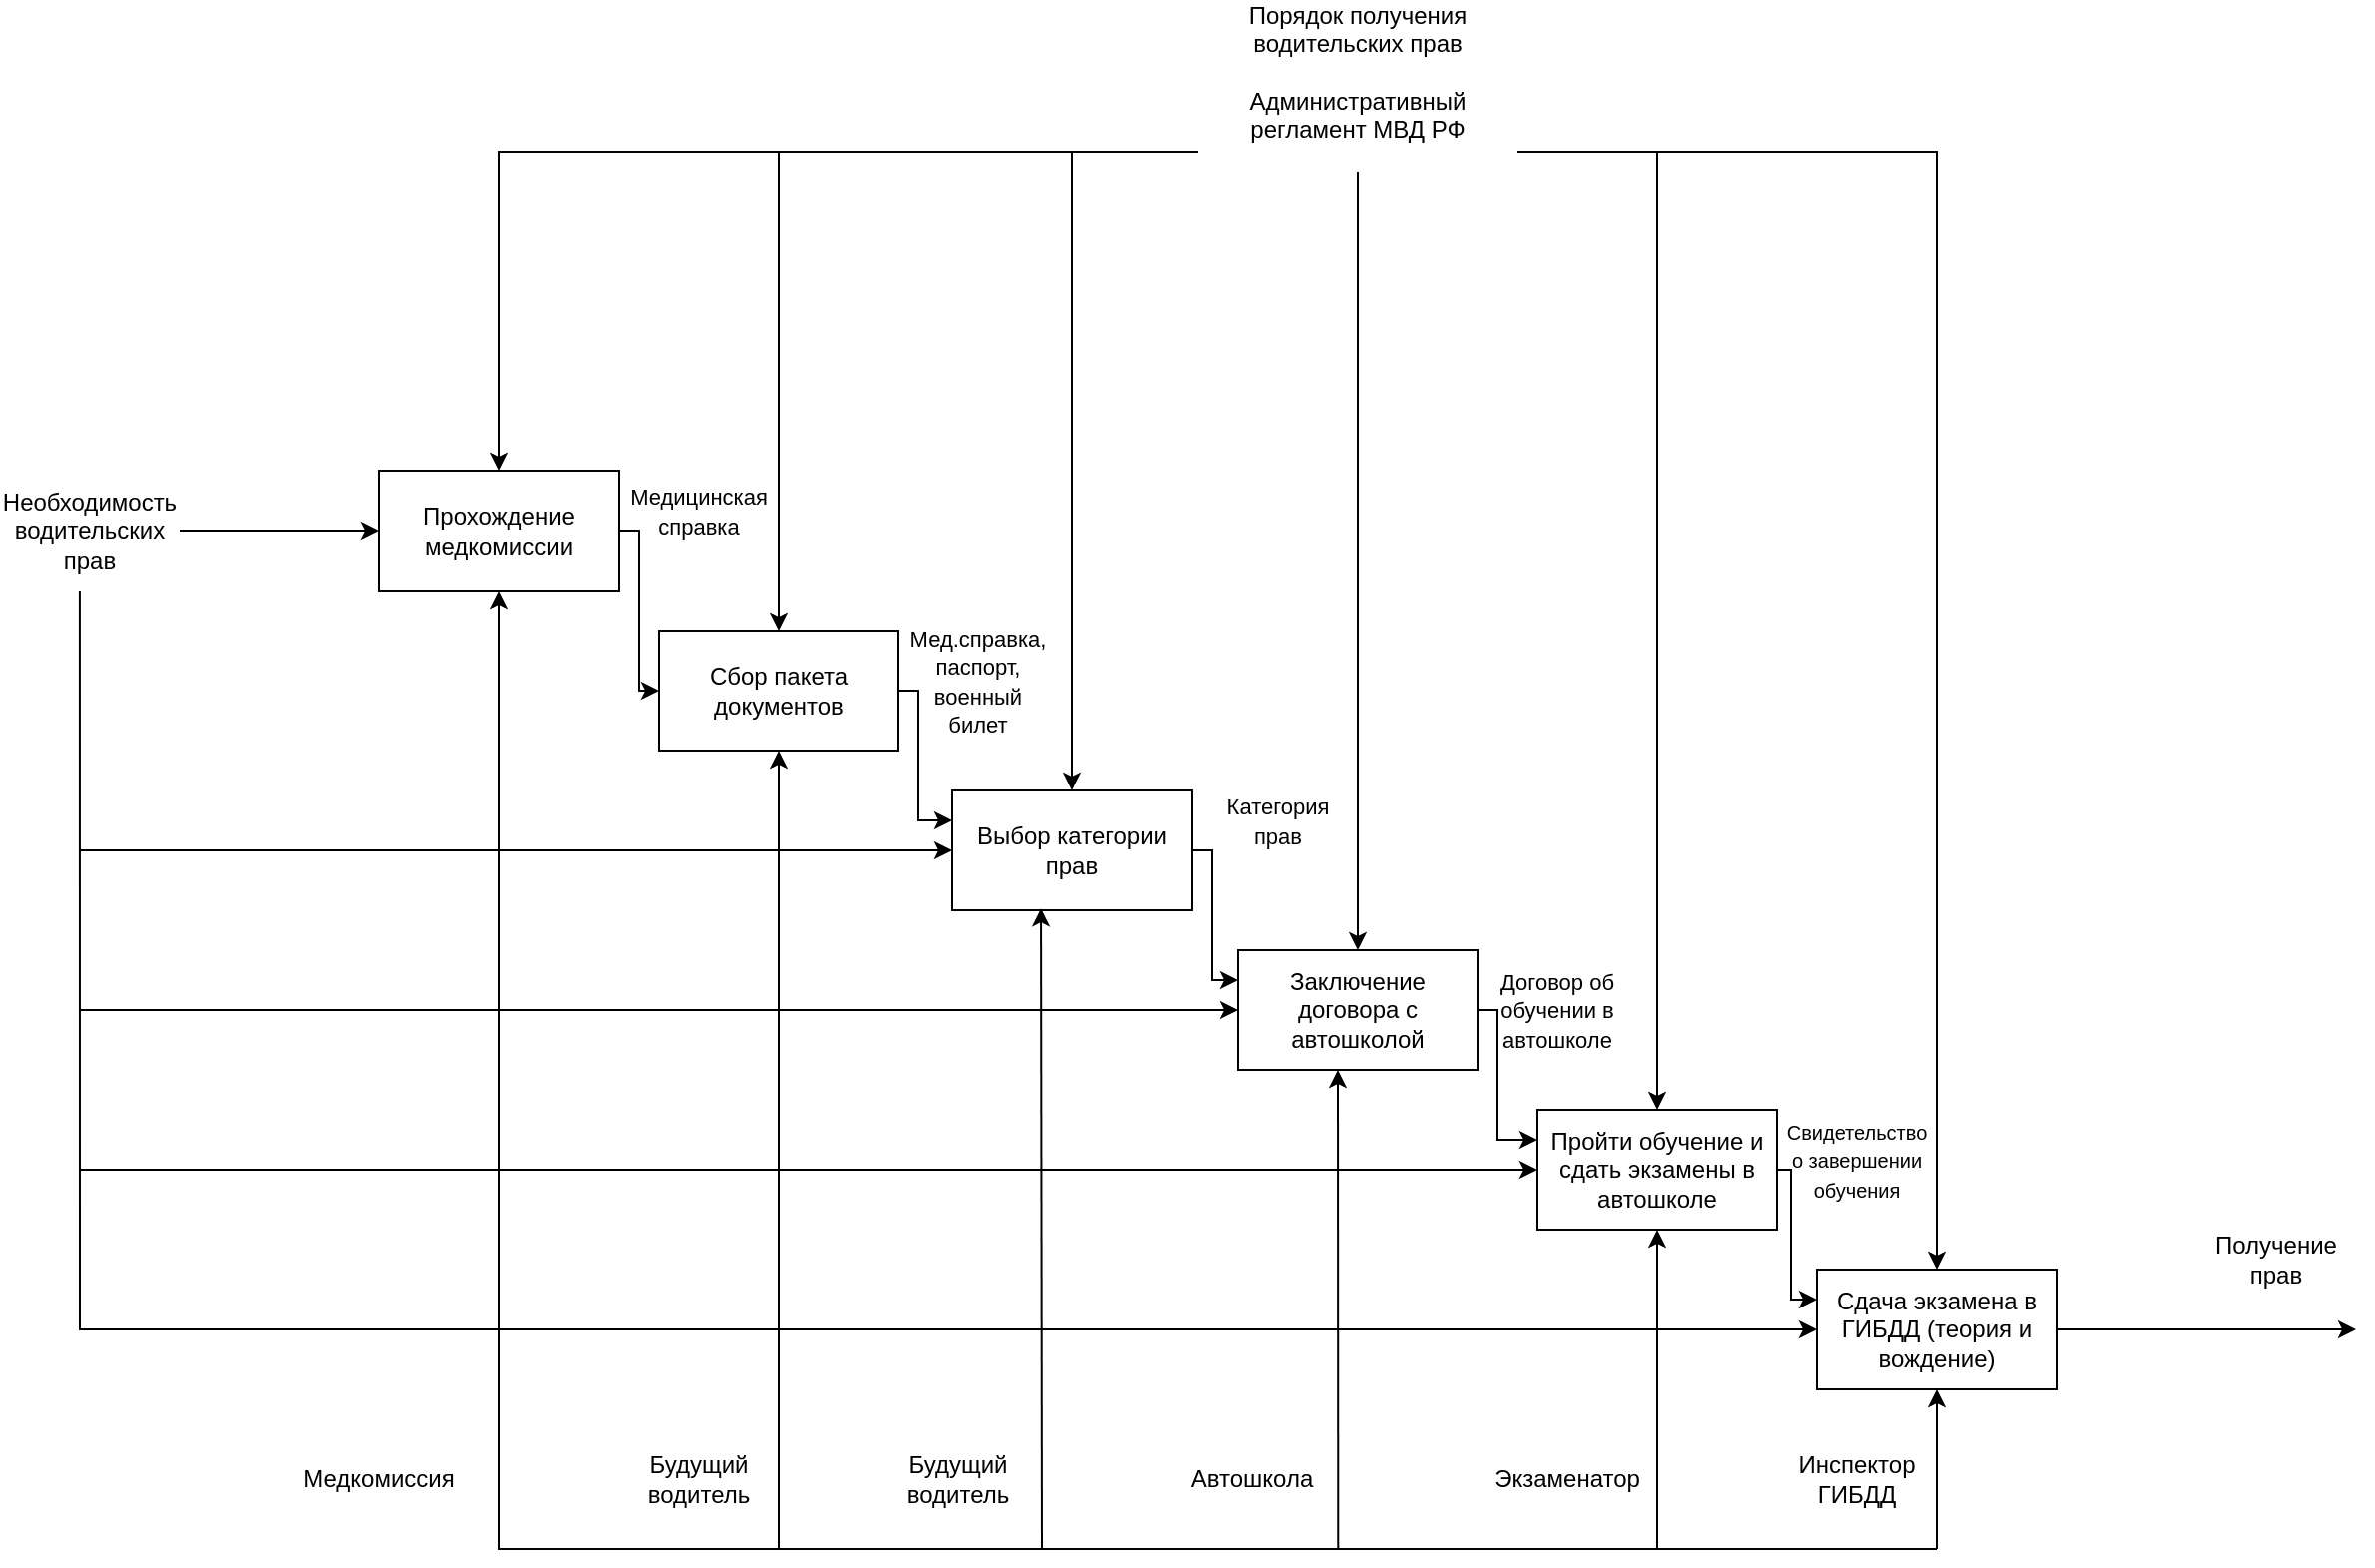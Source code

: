 <mxfile version="20.7.4" type="device"><diagram id="vUs2nsxQx9GGmeubhyVx" name="Страница 1"><mxGraphModel dx="2467" dy="938" grid="1" gridSize="10" guides="1" tooltips="1" connect="1" arrows="1" fold="1" page="1" pageScale="1" pageWidth="827" pageHeight="1169" math="0" shadow="0"><root><mxCell id="0"/><mxCell id="1" parent="0"/><mxCell id="61DMyTBLce9q61S1exmy-1" value="Необходимость водительских прав" style="text;html=1;strokeColor=none;fillColor=none;align=center;verticalAlign=middle;whiteSpace=wrap;rounded=0;" parent="1" vertex="1"><mxGeometry x="-660" y="405" width="90" height="50" as="geometry"/></mxCell><mxCell id="61DMyTBLce9q61S1exmy-2" value="" style="endArrow=classic;html=1;rounded=0;" parent="1" source="1UBt7mNDVgJDJMVBkEO8-1" target="61DMyTBLce9q61S1exmy-5" edge="1"><mxGeometry width="50" height="50" relative="1" as="geometry"><mxPoint x="-390" y="500" as="sourcePoint"/><mxPoint x="-340" y="510" as="targetPoint"/><Array as="points"><mxPoint x="-340" y="430"/><mxPoint x="-340" y="510"/></Array></mxGeometry></mxCell><mxCell id="61DMyTBLce9q61S1exmy-3" value="Выбор категории прав" style="rounded=0;whiteSpace=wrap;html=1;" parent="1" vertex="1"><mxGeometry x="-183" y="560" width="120" height="60" as="geometry"/></mxCell><mxCell id="61DMyTBLce9q61S1exmy-4" value="Заключение договора с автошколой" style="rounded=0;whiteSpace=wrap;html=1;" parent="1" vertex="1"><mxGeometry x="-40" y="640" width="120" height="60" as="geometry"/></mxCell><mxCell id="61DMyTBLce9q61S1exmy-5" value="Сбор пакета документов" style="rounded=0;whiteSpace=wrap;html=1;" parent="1" vertex="1"><mxGeometry x="-330" y="480" width="120" height="60" as="geometry"/></mxCell><mxCell id="61DMyTBLce9q61S1exmy-6" value="Пройти обучение и сдать экзамены в автошколе" style="rounded=0;whiteSpace=wrap;html=1;" parent="1" vertex="1"><mxGeometry x="110" y="720" width="120" height="60" as="geometry"/></mxCell><mxCell id="61DMyTBLce9q61S1exmy-7" value="Сдача экзамена в ГИБДД (теория и вождение)&lt;span style=&quot;color: rgba(0, 0, 0, 0); font-family: monospace; font-size: 0px; text-align: start;&quot;&gt;%3CmxGraphModel%3E%3Croot%3E%3CmxCell%20id%3D%220%22%2F%3E%3CmxCell%20id%3D%221%22%20parent%3D%220%22%2F%3E%3CmxCell%20id%3D%222%22%20value%3D%22%22%20style%3D%22rounded%3D0%3BwhiteSpace%3Dwrap%3Bhtml%3D1%3B%22%20vertex%3D%221%22%20parent%3D%221%22%3E%3CmxGeometry%20x%3D%22-550%22%20y%3D%22295%22%20width%3D%22120%22%20height%3D%2260%22%20as%3D%22geometry%22%2F%3E%3C%2FmxCell%3E%3C%2Froot%3E%3C%2FmxGraphModel%3E&lt;/span&gt;" style="rounded=0;whiteSpace=wrap;html=1;" parent="1" vertex="1"><mxGeometry x="250" y="800" width="120" height="60" as="geometry"/></mxCell><mxCell id="61DMyTBLce9q61S1exmy-9" value="" style="endArrow=classic;html=1;rounded=0;" parent="1" source="61DMyTBLce9q61S1exmy-7" edge="1"><mxGeometry width="50" height="50" relative="1" as="geometry"><mxPoint x="370.0" y="829.58" as="sourcePoint"/><mxPoint x="520" y="830" as="targetPoint"/></mxGeometry></mxCell><mxCell id="61DMyTBLce9q61S1exmy-11" value="Получение прав" style="text;html=1;strokeColor=none;fillColor=none;align=center;verticalAlign=middle;whiteSpace=wrap;rounded=0;" parent="1" vertex="1"><mxGeometry x="450" y="780" width="60" height="30" as="geometry"/></mxCell><mxCell id="61DMyTBLce9q61S1exmy-12" value="" style="endArrow=none;html=1;rounded=0;startArrow=classic;startFill=1;entryX=0.444;entryY=1.1;entryDx=0;entryDy=0;entryPerimeter=0;" parent="1" source="61DMyTBLce9q61S1exmy-7" target="61DMyTBLce9q61S1exmy-1" edge="1"><mxGeometry width="50" height="50" relative="1" as="geometry"><mxPoint x="-485" y="840" as="sourcePoint"/><mxPoint x="-620" y="460" as="targetPoint"/><Array as="points"><mxPoint x="-620" y="830"/></Array></mxGeometry></mxCell><mxCell id="61DMyTBLce9q61S1exmy-15" value="" style="endArrow=none;html=1;rounded=0;startArrow=classic;startFill=1;" parent="1" source="61DMyTBLce9q61S1exmy-6" edge="1"><mxGeometry width="50" height="50" relative="1" as="geometry"><mxPoint x="-190" y="770" as="sourcePoint"/><mxPoint x="-620" y="750" as="targetPoint"/></mxGeometry></mxCell><mxCell id="61DMyTBLce9q61S1exmy-19" value="" style="endArrow=none;html=1;rounded=0;startArrow=classic;startFill=1;" parent="1" source="61DMyTBLce9q61S1exmy-4" edge="1"><mxGeometry width="50" height="50" relative="1" as="geometry"><mxPoint x="-80" y="670" as="sourcePoint"/><mxPoint x="-620" y="670" as="targetPoint"/></mxGeometry></mxCell><mxCell id="61DMyTBLce9q61S1exmy-20" value="" style="endArrow=none;html=1;rounded=0;endFill=0;startArrow=classic;startFill=1;" parent="1" source="61DMyTBLce9q61S1exmy-3" edge="1"><mxGeometry width="50" height="50" relative="1" as="geometry"><mxPoint x="-220" y="590" as="sourcePoint"/><mxPoint x="-620" y="590" as="targetPoint"/></mxGeometry></mxCell><mxCell id="61DMyTBLce9q61S1exmy-22" value="" style="endArrow=classic;html=1;rounded=0;exitX=1;exitY=0.5;exitDx=0;exitDy=0;entryX=0;entryY=0.25;entryDx=0;entryDy=0;" parent="1" source="61DMyTBLce9q61S1exmy-5" target="61DMyTBLce9q61S1exmy-3" edge="1"><mxGeometry width="50" height="50" relative="1" as="geometry"><mxPoint x="-50" y="720" as="sourcePoint"/><mxPoint x="-130" y="590" as="targetPoint"/><Array as="points"><mxPoint x="-200" y="510"/><mxPoint x="-200" y="575"/></Array></mxGeometry></mxCell><mxCell id="61DMyTBLce9q61S1exmy-24" value="" style="endArrow=classic;html=1;rounded=0;exitX=1;exitY=0.5;exitDx=0;exitDy=0;" parent="1" edge="1"><mxGeometry width="50" height="50" relative="1" as="geometry"><mxPoint x="80.0" y="670" as="sourcePoint"/><mxPoint x="110" y="735" as="targetPoint"/><Array as="points"><mxPoint x="90" y="670"/><mxPoint x="90" y="735"/></Array></mxGeometry></mxCell><mxCell id="61DMyTBLce9q61S1exmy-25" value="" style="endArrow=classic;html=1;rounded=0;exitX=1;exitY=0.5;exitDx=0;exitDy=0;entryX=0;entryY=0.25;entryDx=0;entryDy=0;" parent="1" target="61DMyTBLce9q61S1exmy-4" edge="1"><mxGeometry width="50" height="50" relative="1" as="geometry"><mxPoint x="-63" y="590" as="sourcePoint"/><mxPoint x="-36" y="655" as="targetPoint"/><Array as="points"><mxPoint x="-53" y="590"/><mxPoint x="-53" y="655"/></Array></mxGeometry></mxCell><mxCell id="61DMyTBLce9q61S1exmy-26" value="" style="endArrow=classic;html=1;rounded=0;entryX=0;entryY=0.25;entryDx=0;entryDy=0;" parent="1" source="61DMyTBLce9q61S1exmy-6" edge="1"><mxGeometry width="50" height="50" relative="1" as="geometry"><mxPoint x="227" y="750" as="sourcePoint"/><mxPoint x="250" y="815" as="targetPoint"/><Array as="points"><mxPoint x="237" y="750"/><mxPoint x="237" y="815"/></Array></mxGeometry></mxCell><mxCell id="61DMyTBLce9q61S1exmy-28" value="" style="endArrow=classic;html=1;rounded=0;" parent="1" target="61DMyTBLce9q61S1exmy-7" edge="1"><mxGeometry width="50" height="50" relative="1" as="geometry"><mxPoint x="310" y="940" as="sourcePoint"/><mxPoint x="120" y="910" as="targetPoint"/></mxGeometry></mxCell><mxCell id="61DMyTBLce9q61S1exmy-32" value="" style="endArrow=classic;html=1;rounded=0;" parent="1" edge="1"><mxGeometry width="50" height="50" relative="1" as="geometry"><mxPoint x="10.144" y="940" as="sourcePoint"/><mxPoint x="10" y="700" as="targetPoint"/></mxGeometry></mxCell><mxCell id="61DMyTBLce9q61S1exmy-34" value="" style="endArrow=classic;html=1;rounded=0;entryX=0.371;entryY=0.985;entryDx=0;entryDy=0;entryPerimeter=0;" parent="1" target="61DMyTBLce9q61S1exmy-3" edge="1"><mxGeometry width="50" height="50" relative="1" as="geometry"><mxPoint x="-138" y="940" as="sourcePoint"/><mxPoint x="50" y="710" as="targetPoint"/></mxGeometry></mxCell><mxCell id="61DMyTBLce9q61S1exmy-35" value="Медкомиссия" style="text;html=1;strokeColor=none;fillColor=none;align=center;verticalAlign=middle;whiteSpace=wrap;rounded=0;" parent="1" vertex="1"><mxGeometry x="-500" y="890" width="60" height="30" as="geometry"/></mxCell><mxCell id="61DMyTBLce9q61S1exmy-36" value="" style="endArrow=classic;html=1;rounded=0;" parent="1" target="61DMyTBLce9q61S1exmy-5" edge="1"><mxGeometry width="50" height="50" relative="1" as="geometry"><mxPoint x="-270" y="940" as="sourcePoint"/><mxPoint x="50" y="710" as="targetPoint"/></mxGeometry></mxCell><mxCell id="61DMyTBLce9q61S1exmy-37" value="Порядок получения водительских прав&lt;br&gt;&lt;br&gt;Административный регламент МВД РФ" style="text;html=1;strokeColor=none;fillColor=none;align=center;verticalAlign=middle;whiteSpace=wrap;rounded=0;" parent="1" vertex="1"><mxGeometry x="-55" y="180" width="150" height="40" as="geometry"/></mxCell><mxCell id="61DMyTBLce9q61S1exmy-39" value="" style="endArrow=classic;html=1;rounded=0;" parent="1" target="61DMyTBLce9q61S1exmy-5" edge="1"><mxGeometry width="50" height="50" relative="1" as="geometry"><mxPoint x="-60" y="240" as="sourcePoint"/><mxPoint x="-70" y="330" as="targetPoint"/><Array as="points"><mxPoint x="-270" y="240"/></Array></mxGeometry></mxCell><mxCell id="61DMyTBLce9q61S1exmy-40" value="" style="endArrow=classic;html=1;rounded=0;" parent="1" target="61DMyTBLce9q61S1exmy-3" edge="1"><mxGeometry width="50" height="50" relative="1" as="geometry"><mxPoint x="-123" y="240" as="sourcePoint"/><mxPoint x="50" y="430" as="targetPoint"/></mxGeometry></mxCell><mxCell id="61DMyTBLce9q61S1exmy-41" value="" style="endArrow=classic;html=1;rounded=0;" parent="1" target="61DMyTBLce9q61S1exmy-4" edge="1"><mxGeometry width="50" height="50" relative="1" as="geometry"><mxPoint x="20" y="250" as="sourcePoint"/><mxPoint x="-40" y="470" as="targetPoint"/></mxGeometry></mxCell><mxCell id="61DMyTBLce9q61S1exmy-42" value="" style="endArrow=classic;html=1;rounded=0;" parent="1" target="61DMyTBLce9q61S1exmy-7" edge="1"><mxGeometry width="50" height="50" relative="1" as="geometry"><mxPoint x="100" y="240" as="sourcePoint"/><mxPoint x="-80" y="440" as="targetPoint"/><Array as="points"><mxPoint x="310" y="240"/></Array></mxGeometry></mxCell><mxCell id="61DMyTBLce9q61S1exmy-43" value="" style="endArrow=classic;html=1;rounded=0;" parent="1" target="61DMyTBLce9q61S1exmy-6" edge="1"><mxGeometry width="50" height="50" relative="1" as="geometry"><mxPoint x="170" y="240" as="sourcePoint"/><mxPoint x="180" y="590" as="targetPoint"/></mxGeometry></mxCell><mxCell id="61DMyTBLce9q61S1exmy-44" value="" style="endArrow=classic;html=1;rounded=0;" parent="1" target="61DMyTBLce9q61S1exmy-6" edge="1"><mxGeometry width="50" height="50" relative="1" as="geometry"><mxPoint x="170" y="940" as="sourcePoint"/><mxPoint x="100" y="720" as="targetPoint"/></mxGeometry></mxCell><mxCell id="sa2TMcrhR24zbyuWo__2-1" value="" style="endArrow=none;html=1;rounded=0;" parent="1" edge="1"><mxGeometry width="50" height="50" relative="1" as="geometry"><mxPoint x="-270" y="940" as="sourcePoint"/><mxPoint x="310" y="940" as="targetPoint"/></mxGeometry></mxCell><mxCell id="sa2TMcrhR24zbyuWo__2-2" value="Экзаменатор" style="text;html=1;strokeColor=none;fillColor=none;align=center;verticalAlign=middle;whiteSpace=wrap;rounded=0;" parent="1" vertex="1"><mxGeometry x="95" y="890" width="60" height="30" as="geometry"/></mxCell><mxCell id="sa2TMcrhR24zbyuWo__2-3" value="Инспектор ГИБДД" style="text;html=1;strokeColor=none;fillColor=none;align=center;verticalAlign=middle;whiteSpace=wrap;rounded=0;" parent="1" vertex="1"><mxGeometry x="240" y="890" width="60" height="30" as="geometry"/></mxCell><mxCell id="sa2TMcrhR24zbyuWo__2-4" value="Автошкола" style="text;html=1;strokeColor=none;fillColor=none;align=center;verticalAlign=middle;whiteSpace=wrap;rounded=0;" parent="1" vertex="1"><mxGeometry x="-63" y="890" width="60" height="30" as="geometry"/></mxCell><mxCell id="sa2TMcrhR24zbyuWo__2-5" value="Будущий водитель" style="text;html=1;strokeColor=none;fillColor=none;align=center;verticalAlign=middle;whiteSpace=wrap;rounded=0;" parent="1" vertex="1"><mxGeometry x="-210" y="890" width="60" height="30" as="geometry"/></mxCell><mxCell id="1UBt7mNDVgJDJMVBkEO8-1" value="Прохождение медкомиссии" style="rounded=0;whiteSpace=wrap;html=1;" parent="1" vertex="1"><mxGeometry x="-470" y="400" width="120" height="60" as="geometry"/></mxCell><mxCell id="1UBt7mNDVgJDJMVBkEO8-2" value="" style="endArrow=classic;html=1;rounded=0;" parent="1" source="61DMyTBLce9q61S1exmy-1" target="1UBt7mNDVgJDJMVBkEO8-1" edge="1"><mxGeometry width="50" height="50" relative="1" as="geometry"><mxPoint x="-40" y="580" as="sourcePoint"/><mxPoint x="10" y="530" as="targetPoint"/></mxGeometry></mxCell><mxCell id="1UBt7mNDVgJDJMVBkEO8-3" value="" style="endArrow=classic;html=1;rounded=0;" parent="1" target="1UBt7mNDVgJDJMVBkEO8-1" edge="1"><mxGeometry width="50" height="50" relative="1" as="geometry"><mxPoint x="-60" y="240" as="sourcePoint"/><mxPoint x="-470" y="240" as="targetPoint"/><Array as="points"><mxPoint x="-410" y="240"/></Array></mxGeometry></mxCell><mxCell id="1UBt7mNDVgJDJMVBkEO8-4" value="" style="endArrow=classic;html=1;rounded=0;" parent="1" target="1UBt7mNDVgJDJMVBkEO8-1" edge="1"><mxGeometry width="50" height="50" relative="1" as="geometry"><mxPoint x="10" y="940" as="sourcePoint"/><mxPoint x="-310" y="570" as="targetPoint"/><Array as="points"><mxPoint x="-410" y="940"/></Array></mxGeometry></mxCell><mxCell id="1UBt7mNDVgJDJMVBkEO8-5" value="Будущий водитель" style="text;html=1;strokeColor=none;fillColor=none;align=center;verticalAlign=middle;whiteSpace=wrap;rounded=0;" parent="1" vertex="1"><mxGeometry x="-340" y="890" width="60" height="30" as="geometry"/></mxCell><mxCell id="1UBt7mNDVgJDJMVBkEO8-6" value="&lt;font style=&quot;font-size: 11px;&quot;&gt;Медицинская справка&lt;/font&gt;" style="text;html=1;strokeColor=none;fillColor=none;align=center;verticalAlign=middle;whiteSpace=wrap;rounded=0;" parent="1" vertex="1"><mxGeometry x="-335" y="405" width="50" height="30" as="geometry"/></mxCell><mxCell id="1UBt7mNDVgJDJMVBkEO8-7" value="&lt;font style=&quot;font-size: 11px;&quot;&gt;Мед.справка, паспорт, военный билет&lt;/font&gt;" style="text;html=1;strokeColor=none;fillColor=none;align=center;verticalAlign=middle;whiteSpace=wrap;rounded=0;" parent="1" vertex="1"><mxGeometry x="-200" y="490" width="60" height="30" as="geometry"/></mxCell><mxCell id="1UBt7mNDVgJDJMVBkEO8-8" value="&lt;font style=&quot;font-size: 11px;&quot;&gt;Договор об обучении в автошколе&lt;/font&gt;" style="text;html=1;strokeColor=none;fillColor=none;align=center;verticalAlign=middle;whiteSpace=wrap;rounded=0;" parent="1" vertex="1"><mxGeometry x="85" y="655" width="70" height="30" as="geometry"/></mxCell><mxCell id="1UBt7mNDVgJDJMVBkEO8-9" value="&lt;font style=&quot;font-size: 11px;&quot;&gt;Категория прав&lt;/font&gt;" style="text;html=1;strokeColor=none;fillColor=none;align=center;verticalAlign=middle;whiteSpace=wrap;rounded=0;" parent="1" vertex="1"><mxGeometry x="-55" y="560" width="70" height="30" as="geometry"/></mxCell><mxCell id="1UBt7mNDVgJDJMVBkEO8-10" value="&lt;font style=&quot;font-size: 10px;&quot;&gt;Свидетельство о завершении обучения&lt;/font&gt;" style="text;html=1;strokeColor=none;fillColor=none;align=center;verticalAlign=middle;whiteSpace=wrap;rounded=0;" parent="1" vertex="1"><mxGeometry x="236.25" y="730" width="67.5" height="30" as="geometry"/></mxCell></root></mxGraphModel></diagram></mxfile>